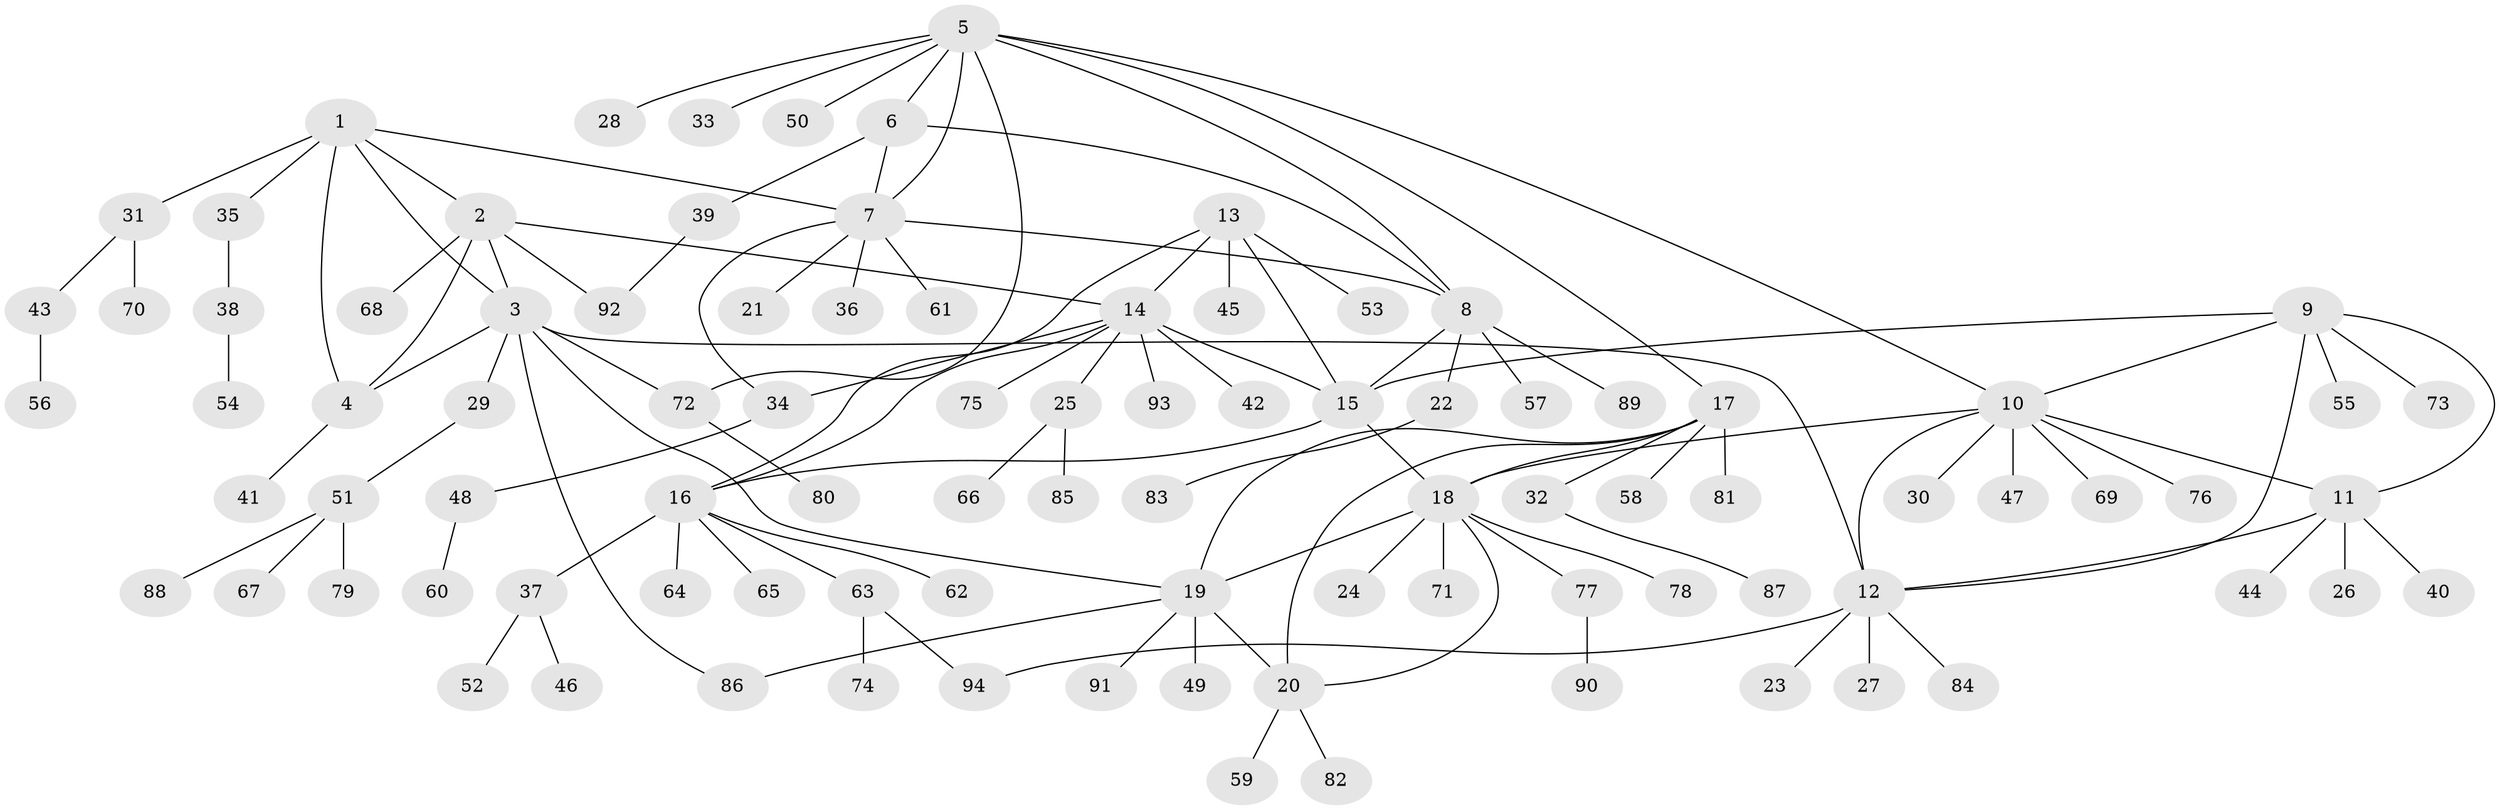 // Generated by graph-tools (version 1.1) at 2025/50/03/09/25 03:50:38]
// undirected, 94 vertices, 119 edges
graph export_dot {
graph [start="1"]
  node [color=gray90,style=filled];
  1;
  2;
  3;
  4;
  5;
  6;
  7;
  8;
  9;
  10;
  11;
  12;
  13;
  14;
  15;
  16;
  17;
  18;
  19;
  20;
  21;
  22;
  23;
  24;
  25;
  26;
  27;
  28;
  29;
  30;
  31;
  32;
  33;
  34;
  35;
  36;
  37;
  38;
  39;
  40;
  41;
  42;
  43;
  44;
  45;
  46;
  47;
  48;
  49;
  50;
  51;
  52;
  53;
  54;
  55;
  56;
  57;
  58;
  59;
  60;
  61;
  62;
  63;
  64;
  65;
  66;
  67;
  68;
  69;
  70;
  71;
  72;
  73;
  74;
  75;
  76;
  77;
  78;
  79;
  80;
  81;
  82;
  83;
  84;
  85;
  86;
  87;
  88;
  89;
  90;
  91;
  92;
  93;
  94;
  1 -- 2;
  1 -- 3;
  1 -- 4;
  1 -- 7;
  1 -- 31;
  1 -- 35;
  2 -- 3;
  2 -- 4;
  2 -- 14;
  2 -- 68;
  2 -- 92;
  3 -- 4;
  3 -- 12;
  3 -- 19;
  3 -- 29;
  3 -- 72;
  3 -- 86;
  4 -- 41;
  5 -- 6;
  5 -- 7;
  5 -- 8;
  5 -- 10;
  5 -- 17;
  5 -- 28;
  5 -- 33;
  5 -- 50;
  5 -- 72;
  6 -- 7;
  6 -- 8;
  6 -- 39;
  7 -- 8;
  7 -- 21;
  7 -- 34;
  7 -- 36;
  7 -- 61;
  8 -- 15;
  8 -- 22;
  8 -- 57;
  8 -- 89;
  9 -- 10;
  9 -- 11;
  9 -- 12;
  9 -- 15;
  9 -- 55;
  9 -- 73;
  10 -- 11;
  10 -- 12;
  10 -- 18;
  10 -- 30;
  10 -- 47;
  10 -- 69;
  10 -- 76;
  11 -- 12;
  11 -- 26;
  11 -- 40;
  11 -- 44;
  12 -- 23;
  12 -- 27;
  12 -- 84;
  12 -- 94;
  13 -- 14;
  13 -- 15;
  13 -- 16;
  13 -- 45;
  13 -- 53;
  14 -- 15;
  14 -- 16;
  14 -- 25;
  14 -- 34;
  14 -- 42;
  14 -- 75;
  14 -- 93;
  15 -- 16;
  15 -- 18;
  16 -- 37;
  16 -- 62;
  16 -- 63;
  16 -- 64;
  16 -- 65;
  17 -- 18;
  17 -- 19;
  17 -- 20;
  17 -- 32;
  17 -- 58;
  17 -- 81;
  18 -- 19;
  18 -- 20;
  18 -- 24;
  18 -- 71;
  18 -- 77;
  18 -- 78;
  19 -- 20;
  19 -- 49;
  19 -- 86;
  19 -- 91;
  20 -- 59;
  20 -- 82;
  22 -- 83;
  25 -- 66;
  25 -- 85;
  29 -- 51;
  31 -- 43;
  31 -- 70;
  32 -- 87;
  34 -- 48;
  35 -- 38;
  37 -- 46;
  37 -- 52;
  38 -- 54;
  39 -- 92;
  43 -- 56;
  48 -- 60;
  51 -- 67;
  51 -- 79;
  51 -- 88;
  63 -- 74;
  63 -- 94;
  72 -- 80;
  77 -- 90;
}
